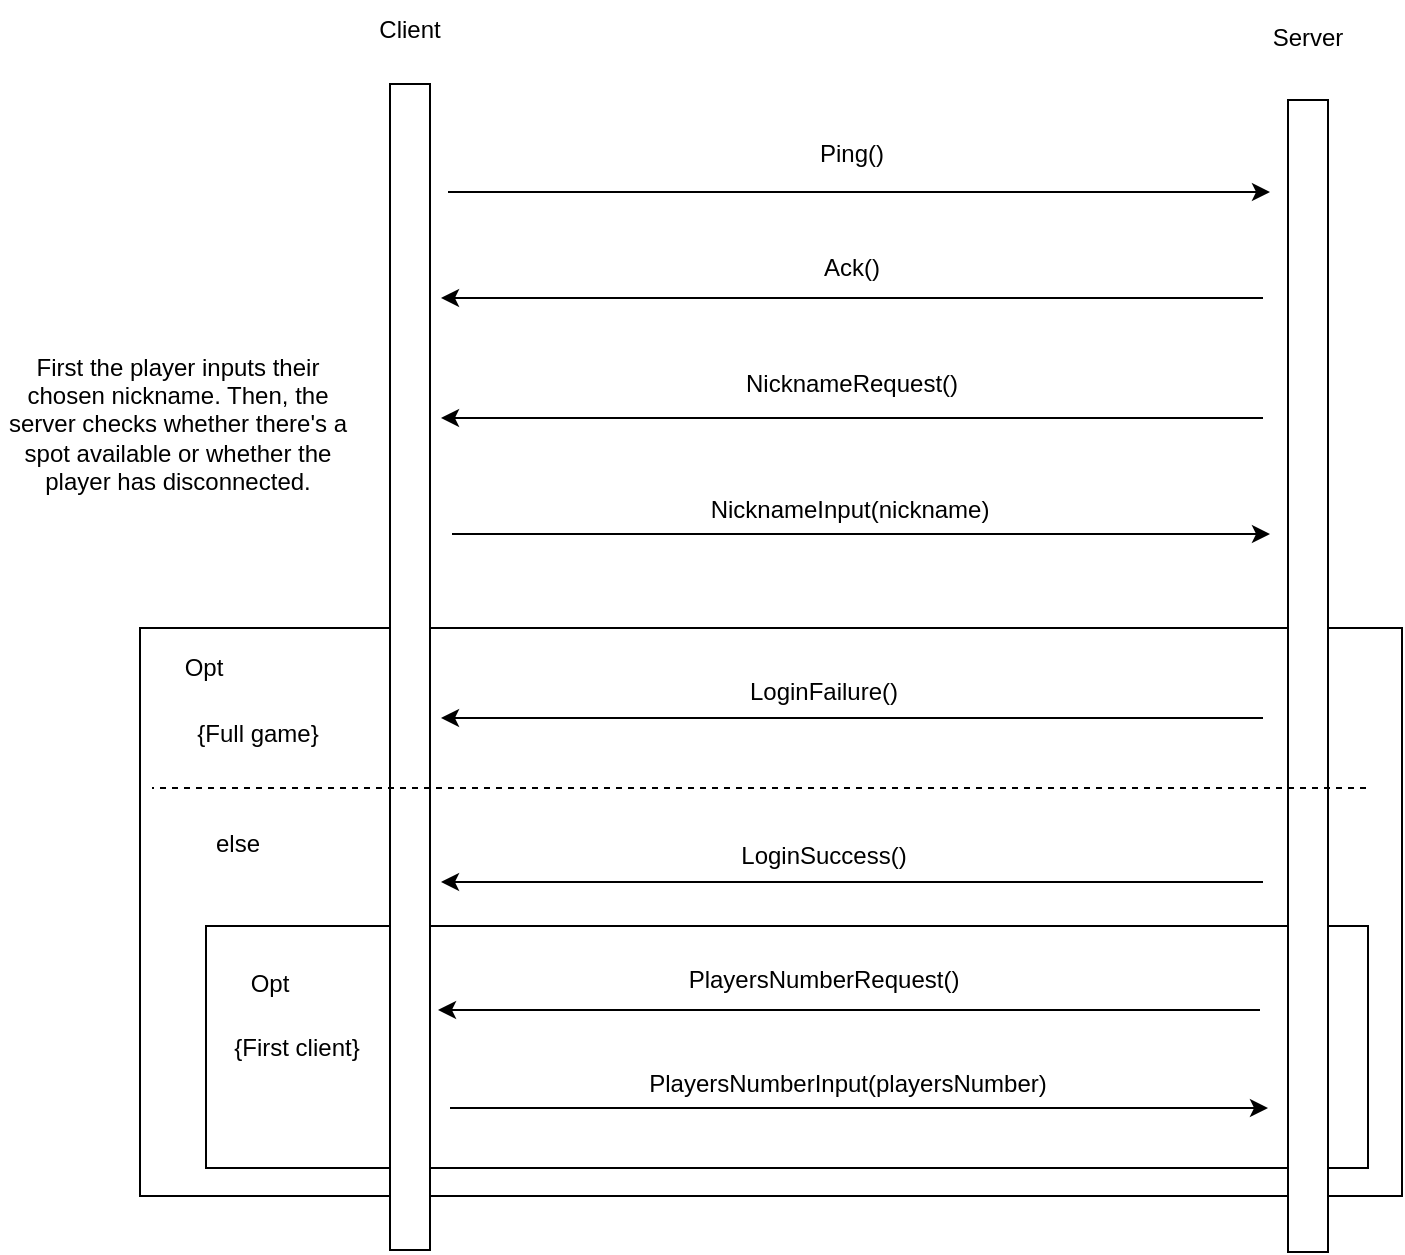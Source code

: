 <mxfile version="20.7.4" type="device"><diagram id="ojG4NxqEQ8N0nsv62VIc" name="Page-1"><mxGraphModel dx="1195" dy="718" grid="0" gridSize="10" guides="1" tooltips="1" connect="1" arrows="1" fold="1" page="0" pageScale="1" pageWidth="1169" pageHeight="827" math="0" shadow="0"><root><mxCell id="0"/><mxCell id="1" parent="0"/><mxCell id="2cZHQGuK875AHKjSg7nN-12" value="" style="rounded=0;whiteSpace=wrap;html=1;strokeWidth=1;fillColor=none;" parent="1" vertex="1"><mxGeometry x="179" y="525" width="581" height="121" as="geometry"/></mxCell><mxCell id="2cZHQGuK875AHKjSg7nN-34" value="" style="rounded=0;whiteSpace=wrap;html=1;strokeWidth=1;fillColor=none;" parent="1" vertex="1"><mxGeometry x="146" y="376" width="631" height="284" as="geometry"/></mxCell><mxCell id="2cZHQGuK875AHKjSg7nN-1" value="" style="rounded=0;whiteSpace=wrap;html=1;" parent="1" vertex="1"><mxGeometry x="271" y="104" width="20" height="583" as="geometry"/></mxCell><mxCell id="2cZHQGuK875AHKjSg7nN-2" value="" style="rounded=0;whiteSpace=wrap;html=1;" parent="1" vertex="1"><mxGeometry x="720" y="112" width="20" height="576" as="geometry"/></mxCell><mxCell id="2cZHQGuK875AHKjSg7nN-3" value="Client" style="text;html=1;strokeColor=none;fillColor=none;align=center;verticalAlign=middle;whiteSpace=wrap;rounded=0;" parent="1" vertex="1"><mxGeometry x="251" y="62" width="60" height="30" as="geometry"/></mxCell><mxCell id="2cZHQGuK875AHKjSg7nN-4" value="Server" style="text;html=1;strokeColor=none;fillColor=none;align=center;verticalAlign=middle;whiteSpace=wrap;rounded=0;" parent="1" vertex="1"><mxGeometry x="700" y="66" width="60" height="30" as="geometry"/></mxCell><mxCell id="2cZHQGuK875AHKjSg7nN-5" value="" style="endArrow=classic;html=1;rounded=0;" parent="1" edge="1"><mxGeometry width="50" height="50" relative="1" as="geometry"><mxPoint x="300" y="158" as="sourcePoint"/><mxPoint x="711" y="158" as="targetPoint"/></mxGeometry></mxCell><mxCell id="2cZHQGuK875AHKjSg7nN-6" value="Ping()" style="text;html=1;strokeColor=none;fillColor=none;align=center;verticalAlign=middle;whiteSpace=wrap;rounded=0;strokeWidth=6;" parent="1" vertex="1"><mxGeometry x="472" y="124" width="60" height="30" as="geometry"/></mxCell><mxCell id="2cZHQGuK875AHKjSg7nN-7" value="Ack()" style="text;html=1;strokeColor=none;fillColor=none;align=center;verticalAlign=middle;whiteSpace=wrap;rounded=0;strokeWidth=6;" parent="1" vertex="1"><mxGeometry x="472" y="181" width="60" height="30" as="geometry"/></mxCell><mxCell id="2cZHQGuK875AHKjSg7nN-8" value="" style="endArrow=none;html=1;rounded=0;startArrow=classic;startFill=1;endFill=0;" parent="1" edge="1"><mxGeometry width="50" height="50" relative="1" as="geometry"><mxPoint x="296.5" y="211.0" as="sourcePoint"/><mxPoint x="707.5" y="211.0" as="targetPoint"/></mxGeometry></mxCell><mxCell id="2cZHQGuK875AHKjSg7nN-9" value="" style="endArrow=none;html=1;rounded=0;startArrow=classic;startFill=1;endFill=0;" parent="1" edge="1"><mxGeometry width="50" height="50" relative="1" as="geometry"><mxPoint x="296.5" y="271.0" as="sourcePoint"/><mxPoint x="707.5" y="271.0" as="targetPoint"/></mxGeometry></mxCell><mxCell id="2cZHQGuK875AHKjSg7nN-13" value="Opt" style="text;html=1;strokeColor=none;fillColor=none;align=center;verticalAlign=middle;whiteSpace=wrap;rounded=0;strokeWidth=1;" parent="1" vertex="1"><mxGeometry x="181" y="539" width="60" height="30" as="geometry"/></mxCell><mxCell id="2cZHQGuK875AHKjSg7nN-14" value="{First client}" style="text;html=1;strokeColor=none;fillColor=none;align=center;verticalAlign=middle;whiteSpace=wrap;rounded=0;strokeWidth=1;" parent="1" vertex="1"><mxGeometry x="170" y="570.5" width="109" height="30" as="geometry"/></mxCell><mxCell id="2cZHQGuK875AHKjSg7nN-15" value="else" style="text;html=1;strokeColor=none;fillColor=none;align=center;verticalAlign=middle;whiteSpace=wrap;rounded=0;strokeWidth=1;" parent="1" vertex="1"><mxGeometry x="165" y="469" width="60" height="30" as="geometry"/></mxCell><mxCell id="2cZHQGuK875AHKjSg7nN-17" value="NicknameRequest()" style="text;html=1;strokeColor=none;fillColor=none;align=center;verticalAlign=middle;whiteSpace=wrap;rounded=0;strokeWidth=1;" parent="1" vertex="1"><mxGeometry x="472" y="239" width="60" height="30" as="geometry"/></mxCell><mxCell id="2cZHQGuK875AHKjSg7nN-18" value="" style="endArrow=classic;html=1;rounded=0;" parent="1" edge="1"><mxGeometry width="50" height="50" relative="1" as="geometry"><mxPoint x="302" y="329.0" as="sourcePoint"/><mxPoint x="711" y="329" as="targetPoint"/></mxGeometry></mxCell><mxCell id="2cZHQGuK875AHKjSg7nN-20" value="NicknameInput(nickname)" style="text;html=1;strokeColor=none;fillColor=none;align=center;verticalAlign=middle;whiteSpace=wrap;rounded=0;strokeWidth=1;" parent="1" vertex="1"><mxGeometry x="470.5" y="302" width="60" height="30" as="geometry"/></mxCell><mxCell id="2cZHQGuK875AHKjSg7nN-23" value="" style="endArrow=none;html=1;rounded=0;startArrow=classic;startFill=1;endFill=0;" parent="1" edge="1"><mxGeometry width="50" height="50" relative="1" as="geometry"><mxPoint x="296.5" y="503.0" as="sourcePoint"/><mxPoint x="707.5" y="503.0" as="targetPoint"/></mxGeometry></mxCell><mxCell id="2cZHQGuK875AHKjSg7nN-24" value="" style="endArrow=none;dashed=1;html=1;rounded=0;strokeWidth=1;" parent="1" edge="1"><mxGeometry width="50" height="50" relative="1" as="geometry"><mxPoint x="759" y="456" as="sourcePoint"/><mxPoint x="152" y="456" as="targetPoint"/></mxGeometry></mxCell><mxCell id="2cZHQGuK875AHKjSg7nN-27" value="LoginSuccess()" style="text;html=1;strokeColor=none;fillColor=none;align=center;verticalAlign=middle;whiteSpace=wrap;rounded=0;strokeWidth=1;" parent="1" vertex="1"><mxGeometry x="457.5" y="475" width="60" height="30" as="geometry"/></mxCell><mxCell id="2cZHQGuK875AHKjSg7nN-32" value="" style="endArrow=none;html=1;rounded=0;startArrow=classic;startFill=1;endFill=0;" parent="1" edge="1"><mxGeometry width="50" height="50" relative="1" as="geometry"><mxPoint x="296.5" y="421.0" as="sourcePoint"/><mxPoint x="707.5" y="421.0" as="targetPoint"/></mxGeometry></mxCell><mxCell id="2cZHQGuK875AHKjSg7nN-33" value="LoginFailure()" style="text;html=1;strokeColor=none;fillColor=none;align=center;verticalAlign=middle;whiteSpace=wrap;rounded=0;strokeWidth=1;" parent="1" vertex="1"><mxGeometry x="457.5" y="393" width="60" height="30" as="geometry"/></mxCell><mxCell id="2cZHQGuK875AHKjSg7nN-35" value="Opt" style="text;html=1;strokeColor=none;fillColor=none;align=center;verticalAlign=middle;whiteSpace=wrap;rounded=0;strokeWidth=1;" parent="1" vertex="1"><mxGeometry x="148" y="381" width="60" height="30" as="geometry"/></mxCell><mxCell id="2cZHQGuK875AHKjSg7nN-36" value="{Full game}" style="text;html=1;strokeColor=none;fillColor=none;align=center;verticalAlign=middle;whiteSpace=wrap;rounded=0;strokeWidth=1;" parent="1" vertex="1"><mxGeometry x="159" y="414" width="92" height="30" as="geometry"/></mxCell><mxCell id="2cZHQGuK875AHKjSg7nN-40" value="" style="endArrow=none;html=1;rounded=0;startArrow=classic;startFill=1;endFill=0;" parent="1" edge="1"><mxGeometry width="50" height="50" relative="1" as="geometry"><mxPoint x="295" y="567" as="sourcePoint"/><mxPoint x="706.0" y="567" as="targetPoint"/></mxGeometry></mxCell><mxCell id="2cZHQGuK875AHKjSg7nN-42" value="PlayersNumberRequest()" style="text;html=1;strokeColor=none;fillColor=none;align=center;verticalAlign=middle;whiteSpace=wrap;rounded=0;strokeWidth=1;" parent="1" vertex="1"><mxGeometry x="457.5" y="537" width="60" height="30" as="geometry"/></mxCell><mxCell id="2cZHQGuK875AHKjSg7nN-44" value="" style="endArrow=classic;html=1;rounded=0;" parent="1" edge="1"><mxGeometry width="50" height="50" relative="1" as="geometry"><mxPoint x="301" y="616.0" as="sourcePoint"/><mxPoint x="710" y="616" as="targetPoint"/></mxGeometry></mxCell><mxCell id="2cZHQGuK875AHKjSg7nN-45" value="PlayersNumberInput(playersNumber)" style="text;html=1;strokeColor=none;fillColor=none;align=center;verticalAlign=middle;whiteSpace=wrap;rounded=0;strokeWidth=1;" parent="1" vertex="1"><mxGeometry x="469.5" y="589" width="60" height="30" as="geometry"/></mxCell><mxCell id="g_IiKHbkSILFmY3raBRe-1" value="First the player inputs their chosen nickname. Then, the server checks whether there's a spot available or whether the player has disconnected." style="text;html=1;strokeColor=none;fillColor=none;align=center;verticalAlign=middle;whiteSpace=wrap;rounded=0;" vertex="1" parent="1"><mxGeometry x="76" y="228" width="178" height="92" as="geometry"/></mxCell></root></mxGraphModel></diagram></mxfile>